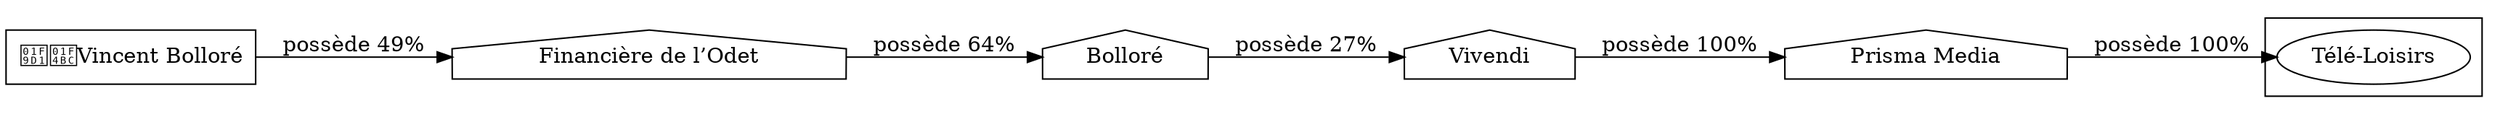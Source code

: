 digraph {
  rankdir=LR;
  subgraph roots {
    
      "vincent-bollore-77"[label="🧑‍💼Vincent Bolloré" shape=box]
    
  }

  
    "prisma-media-106"[label="Prisma Media" shape=house]
  
    "vivendi-81"[label="Vivendi" shape=house]
  
    "bollore-79"[label="Bolloré" shape=house]
  
    "financiere-de-l-odet-78"[label="Financière de l’Odet" shape=house]
  

  subgraph clusterLeaves {
    
      "tele-loisirs-335"[label="Télé-Loisirs"]
    
  }

  
    "prisma-media-106" -> "tele-loisirs-335" [
      label="possède 100%"
    ]
  
    "vivendi-81" -> "prisma-media-106" [
      label="possède 100%"
    ]
  
    "bollore-79" -> "vivendi-81" [
      label="possède 27%"
    ]
  
    "financiere-de-l-odet-78" -> "bollore-79" [
      label="possède 64%"
    ]
  
    "vincent-bollore-77" -> "financiere-de-l-odet-78" [
      label="possède 49%"
    ]
  
}
